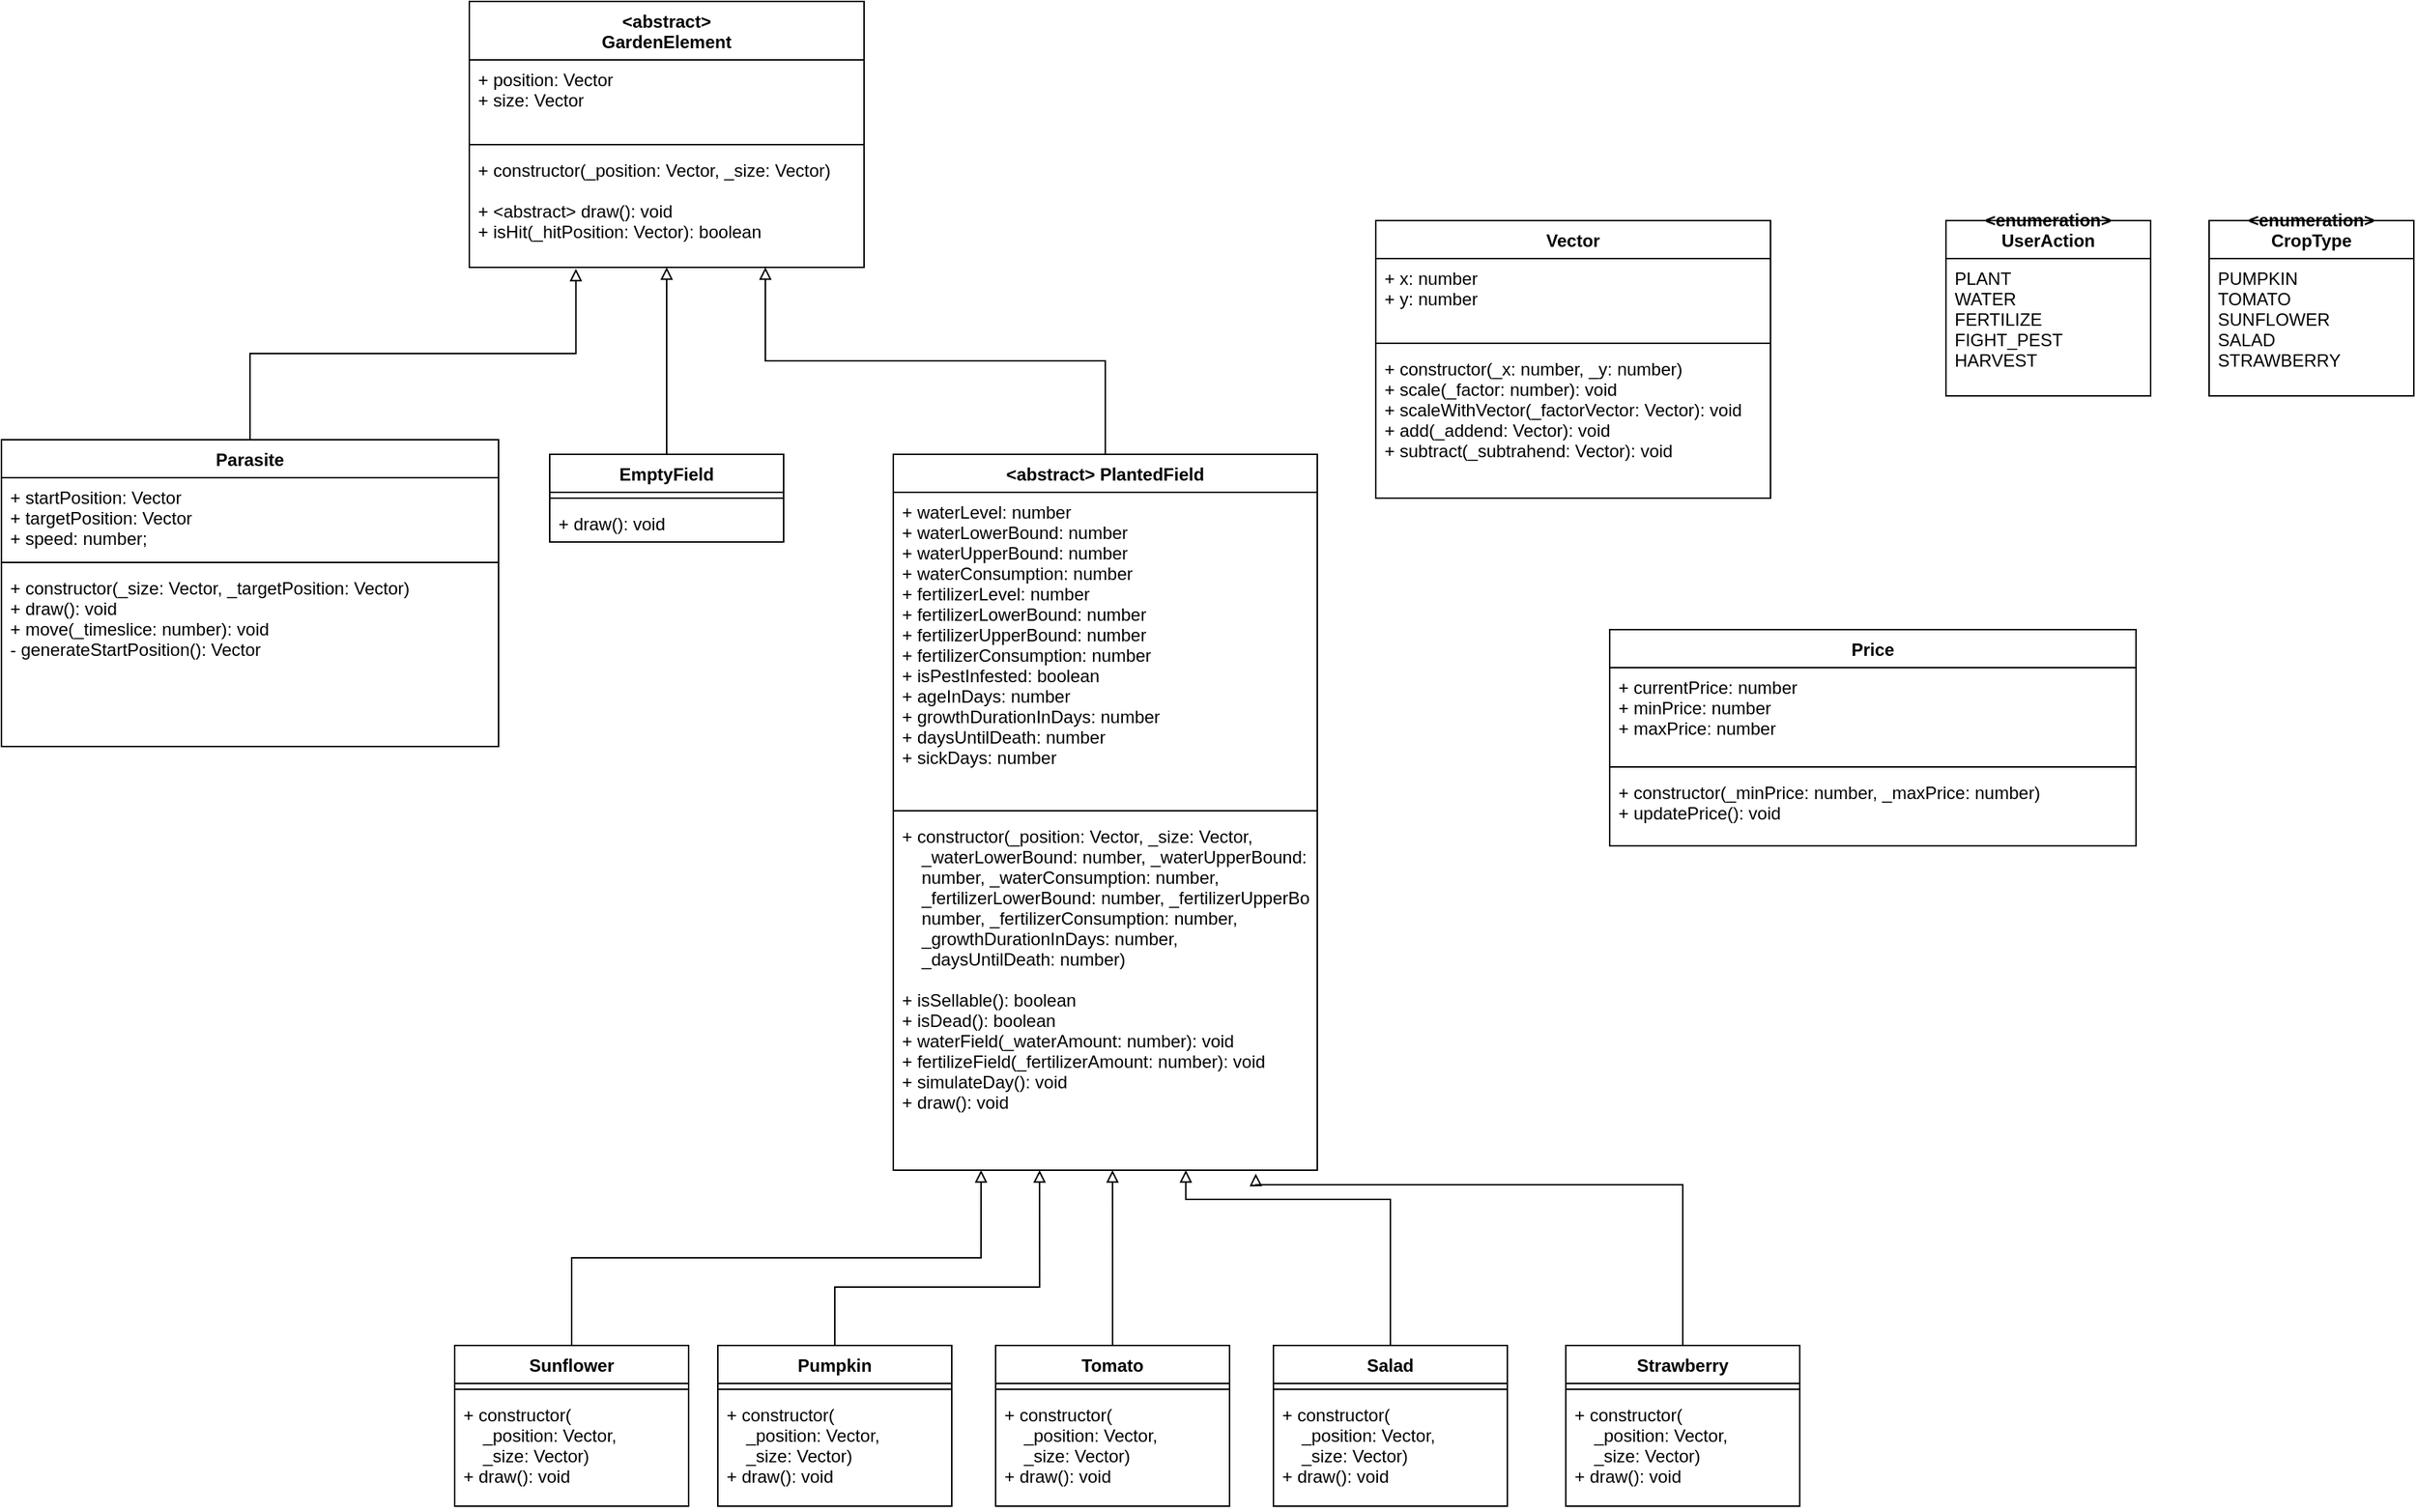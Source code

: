 <mxfile version="20.1.1" type="device"><diagram id="C5RBs43oDa-KdzZeNtuy" name="Classes"><mxGraphModel dx="1185" dy="623" grid="1" gridSize="10" guides="1" tooltips="1" connect="1" arrows="1" fold="1" page="1" pageScale="1" pageWidth="827" pageHeight="1169" math="0" shadow="0"><root><mxCell id="WIyWlLk6GJQsqaUBKTNV-0"/><mxCell id="WIyWlLk6GJQsqaUBKTNV-1" parent="WIyWlLk6GJQsqaUBKTNV-0"/><mxCell id="AQC2SMvgmzO1EJqkHlXK-0" value="&lt;abstract&gt;&#xA;GardenElement" style="swimlane;fontStyle=1;align=center;verticalAlign=top;childLayout=stackLayout;horizontal=1;startSize=40;horizontalStack=0;resizeParent=1;resizeParentMax=0;resizeLast=0;collapsible=1;marginBottom=0;" parent="WIyWlLk6GJQsqaUBKTNV-1" vertex="1"><mxGeometry x="360" y="100" width="270" height="182" as="geometry"/></mxCell><mxCell id="AQC2SMvgmzO1EJqkHlXK-1" value="+ position: Vector&#xA;+ size: Vector&#xA;" style="text;strokeColor=none;fillColor=none;align=left;verticalAlign=top;spacingLeft=4;spacingRight=4;overflow=hidden;rotatable=0;points=[[0,0.5],[1,0.5]];portConstraint=eastwest;" parent="AQC2SMvgmzO1EJqkHlXK-0" vertex="1"><mxGeometry y="40" width="270" height="54" as="geometry"/></mxCell><mxCell id="AQC2SMvgmzO1EJqkHlXK-2" value="" style="line;strokeWidth=1;fillColor=none;align=left;verticalAlign=middle;spacingTop=-1;spacingLeft=3;spacingRight=3;rotatable=0;labelPosition=right;points=[];portConstraint=eastwest;" parent="AQC2SMvgmzO1EJqkHlXK-0" vertex="1"><mxGeometry y="94" width="270" height="8" as="geometry"/></mxCell><mxCell id="AQC2SMvgmzO1EJqkHlXK-3" value="+ constructor(_position: Vector, _size: Vector)&#xA;&#xA;+ &lt;abstract&gt; draw(): void&#xA;+ isHit(_hitPosition: Vector): boolean&#xA;" style="text;strokeColor=none;fillColor=none;align=left;verticalAlign=top;spacingLeft=4;spacingRight=4;overflow=hidden;rotatable=0;points=[[0,0.5],[1,0.5]];portConstraint=eastwest;" parent="AQC2SMvgmzO1EJqkHlXK-0" vertex="1"><mxGeometry y="102" width="270" height="80" as="geometry"/></mxCell><mxCell id="AQC2SMvgmzO1EJqkHlXK-8" value="Vector" style="swimlane;fontStyle=1;align=center;verticalAlign=top;childLayout=stackLayout;horizontal=1;startSize=26;horizontalStack=0;resizeParent=1;resizeParentMax=0;resizeLast=0;collapsible=1;marginBottom=0;" parent="WIyWlLk6GJQsqaUBKTNV-1" vertex="1"><mxGeometry x="980" y="250" width="270" height="190" as="geometry"/></mxCell><mxCell id="AQC2SMvgmzO1EJqkHlXK-9" value="+ x: number&#xA;+ y: number&#xA;" style="text;strokeColor=none;fillColor=none;align=left;verticalAlign=top;spacingLeft=4;spacingRight=4;overflow=hidden;rotatable=0;points=[[0,0.5],[1,0.5]];portConstraint=eastwest;" parent="AQC2SMvgmzO1EJqkHlXK-8" vertex="1"><mxGeometry y="26" width="270" height="54" as="geometry"/></mxCell><mxCell id="AQC2SMvgmzO1EJqkHlXK-10" value="" style="line;strokeWidth=1;fillColor=none;align=left;verticalAlign=middle;spacingTop=-1;spacingLeft=3;spacingRight=3;rotatable=0;labelPosition=right;points=[];portConstraint=eastwest;" parent="AQC2SMvgmzO1EJqkHlXK-8" vertex="1"><mxGeometry y="80" width="270" height="8" as="geometry"/></mxCell><mxCell id="AQC2SMvgmzO1EJqkHlXK-11" value="+ constructor(_x: number, _y: number)&#xA;+ scale(_factor: number): void&#xA;+ scaleWithVector(_factorVector: Vector): void&#xA;+ add(_addend: Vector): void&#xA;+ subtract(_subtrahend: Vector): void&#xA;&#xA;" style="text;strokeColor=none;fillColor=none;align=left;verticalAlign=top;spacingLeft=4;spacingRight=4;overflow=hidden;rotatable=0;points=[[0,0.5],[1,0.5]];portConstraint=eastwest;" parent="AQC2SMvgmzO1EJqkHlXK-8" vertex="1"><mxGeometry y="88" width="270" height="102" as="geometry"/></mxCell><mxCell id="AQC2SMvgmzO1EJqkHlXK-16" style="edgeStyle=orthogonalEdgeStyle;rounded=0;orthogonalLoop=1;jettySize=auto;html=1;exitX=0.5;exitY=0;exitDx=0;exitDy=0;entryX=0.27;entryY=1.013;entryDx=0;entryDy=0;entryPerimeter=0;endArrow=block;endFill=0;" parent="WIyWlLk6GJQsqaUBKTNV-1" source="AQC2SMvgmzO1EJqkHlXK-12" target="AQC2SMvgmzO1EJqkHlXK-3" edge="1"><mxGeometry relative="1" as="geometry"/></mxCell><mxCell id="AQC2SMvgmzO1EJqkHlXK-12" value="Parasite" style="swimlane;fontStyle=1;align=center;verticalAlign=top;childLayout=stackLayout;horizontal=1;startSize=26;horizontalStack=0;resizeParent=1;resizeParentMax=0;resizeLast=0;collapsible=1;marginBottom=0;" parent="WIyWlLk6GJQsqaUBKTNV-1" vertex="1"><mxGeometry x="40" y="400" width="340" height="210" as="geometry"/></mxCell><mxCell id="AQC2SMvgmzO1EJqkHlXK-13" value="+ startPosition: Vector&#xA;+ targetPosition: Vector&#xA;+ speed: number;&#xA;" style="text;strokeColor=none;fillColor=none;align=left;verticalAlign=top;spacingLeft=4;spacingRight=4;overflow=hidden;rotatable=0;points=[[0,0.5],[1,0.5]];portConstraint=eastwest;" parent="AQC2SMvgmzO1EJqkHlXK-12" vertex="1"><mxGeometry y="26" width="340" height="54" as="geometry"/></mxCell><mxCell id="AQC2SMvgmzO1EJqkHlXK-14" value="" style="line;strokeWidth=1;fillColor=none;align=left;verticalAlign=middle;spacingTop=-1;spacingLeft=3;spacingRight=3;rotatable=0;labelPosition=right;points=[];portConstraint=eastwest;" parent="AQC2SMvgmzO1EJqkHlXK-12" vertex="1"><mxGeometry y="80" width="340" height="8" as="geometry"/></mxCell><mxCell id="AQC2SMvgmzO1EJqkHlXK-15" value="+ constructor(_size: Vector, _targetPosition: Vector)&#xA;+ draw(): void&#xA;+ move(_timeslice: number): void&#xA;- generateStartPosition(): Vector&#xA;" style="text;strokeColor=none;fillColor=none;align=left;verticalAlign=top;spacingLeft=4;spacingRight=4;overflow=hidden;rotatable=0;points=[[0,0.5],[1,0.5]];portConstraint=eastwest;" parent="AQC2SMvgmzO1EJqkHlXK-12" vertex="1"><mxGeometry y="88" width="340" height="122" as="geometry"/></mxCell><mxCell id="AQC2SMvgmzO1EJqkHlXK-50" style="edgeStyle=orthogonalEdgeStyle;rounded=0;orthogonalLoop=1;jettySize=auto;html=1;exitX=0.5;exitY=0;exitDx=0;exitDy=0;entryX=0.5;entryY=1;entryDx=0;entryDy=0;endArrow=block;endFill=0;strokeWidth=1;" parent="WIyWlLk6GJQsqaUBKTNV-1" source="AQC2SMvgmzO1EJqkHlXK-17" target="AQC2SMvgmzO1EJqkHlXK-0" edge="1"><mxGeometry relative="1" as="geometry"/></mxCell><mxCell id="AQC2SMvgmzO1EJqkHlXK-17" value="EmptyField" style="swimlane;fontStyle=1;align=center;verticalAlign=top;childLayout=stackLayout;horizontal=1;startSize=26;horizontalStack=0;resizeParent=1;resizeParentMax=0;resizeLast=0;collapsible=1;marginBottom=0;" parent="WIyWlLk6GJQsqaUBKTNV-1" vertex="1"><mxGeometry x="415" y="410" width="160" height="60" as="geometry"/></mxCell><mxCell id="AQC2SMvgmzO1EJqkHlXK-19" value="" style="line;strokeWidth=1;fillColor=none;align=left;verticalAlign=middle;spacingTop=-1;spacingLeft=3;spacingRight=3;rotatable=0;labelPosition=right;points=[];portConstraint=eastwest;" parent="AQC2SMvgmzO1EJqkHlXK-17" vertex="1"><mxGeometry y="26" width="160" height="8" as="geometry"/></mxCell><mxCell id="AQC2SMvgmzO1EJqkHlXK-20" value="+ draw(): void" style="text;strokeColor=none;fillColor=none;align=left;verticalAlign=top;spacingLeft=4;spacingRight=4;overflow=hidden;rotatable=0;points=[[0,0.5],[1,0.5]];portConstraint=eastwest;" parent="AQC2SMvgmzO1EJqkHlXK-17" vertex="1"><mxGeometry y="34" width="160" height="26" as="geometry"/></mxCell><mxCell id="AQC2SMvgmzO1EJqkHlXK-51" style="edgeStyle=orthogonalEdgeStyle;rounded=0;orthogonalLoop=1;jettySize=auto;html=1;exitX=0.5;exitY=0;exitDx=0;exitDy=0;entryX=0.75;entryY=1;entryDx=0;entryDy=0;endArrow=block;endFill=0;strokeWidth=1;" parent="WIyWlLk6GJQsqaUBKTNV-1" source="AQC2SMvgmzO1EJqkHlXK-21" target="AQC2SMvgmzO1EJqkHlXK-0" edge="1"><mxGeometry relative="1" as="geometry"/></mxCell><mxCell id="AQC2SMvgmzO1EJqkHlXK-21" value="&lt;abstract&gt; PlantedField" style="swimlane;fontStyle=1;align=center;verticalAlign=top;childLayout=stackLayout;horizontal=1;startSize=26;horizontalStack=0;resizeParent=1;resizeParentMax=0;resizeLast=0;collapsible=1;marginBottom=0;" parent="WIyWlLk6GJQsqaUBKTNV-1" vertex="1"><mxGeometry x="650" y="410" width="290" height="490" as="geometry"/></mxCell><mxCell id="AQC2SMvgmzO1EJqkHlXK-22" value="+ waterLevel: number&#xA;+ waterLowerBound: number&#xA;+ waterUpperBound: number&#xA;+ waterConsumption: number&#xA;+ fertilizerLevel: number&#xA;+ fertilizerLowerBound: number&#xA;+ fertilizerUpperBound: number&#xA;+ fertilizerConsumption: number&#xA;+ isPestInfested: boolean&#xA;+ ageInDays: number&#xA;+ growthDurationInDays: number&#xA;+ daysUntilDeath: number&#xA;+ sickDays: number&#xA;" style="text;strokeColor=none;fillColor=none;align=left;verticalAlign=top;spacingLeft=4;spacingRight=4;overflow=hidden;rotatable=0;points=[[0,0.5],[1,0.5]];portConstraint=eastwest;" parent="AQC2SMvgmzO1EJqkHlXK-21" vertex="1"><mxGeometry y="26" width="290" height="214" as="geometry"/></mxCell><mxCell id="AQC2SMvgmzO1EJqkHlXK-23" value="" style="line;strokeWidth=1;fillColor=none;align=left;verticalAlign=middle;spacingTop=-1;spacingLeft=3;spacingRight=3;rotatable=0;labelPosition=right;points=[];portConstraint=eastwest;" parent="AQC2SMvgmzO1EJqkHlXK-21" vertex="1"><mxGeometry y="240" width="290" height="8" as="geometry"/></mxCell><mxCell id="AQC2SMvgmzO1EJqkHlXK-24" value="+ constructor(_position: Vector, _size: Vector, &#xA;    _waterLowerBound: number, _waterUpperBound:&#xA;    number, _waterConsumption: number,&#xA;    _fertilizerLowerBound: number, _fertilizerUpperBound:&#xA;    number, _fertilizerConsumption: number,&#xA;    _growthDurationInDays: number, &#xA;    _daysUntilDeath: number)&#xA;&#xA;+ isSellable(): boolean&#xA;+ isDead(): boolean&#xA;+ waterField(_waterAmount: number): void&#xA;+ fertilizeField(_fertilizerAmount: number): void&#xA;+ simulateDay(): void&#xA;+ draw(): void&#xA;&#xA;" style="text;strokeColor=none;fillColor=none;align=left;verticalAlign=top;spacingLeft=4;spacingRight=4;overflow=hidden;rotatable=0;points=[[0,0.5],[1,0.5]];portConstraint=eastwest;" parent="AQC2SMvgmzO1EJqkHlXK-21" vertex="1"><mxGeometry y="248" width="290" height="242" as="geometry"/></mxCell><mxCell id="AQC2SMvgmzO1EJqkHlXK-53" style="edgeStyle=orthogonalEdgeStyle;rounded=0;orthogonalLoop=1;jettySize=auto;html=1;exitX=0.5;exitY=0;exitDx=0;exitDy=0;entryX=0.345;entryY=1;entryDx=0;entryDy=0;entryPerimeter=0;endArrow=block;endFill=0;strokeWidth=1;" parent="WIyWlLk6GJQsqaUBKTNV-1" source="AQC2SMvgmzO1EJqkHlXK-25" target="AQC2SMvgmzO1EJqkHlXK-24" edge="1"><mxGeometry relative="1" as="geometry"><Array as="points"><mxPoint x="610" y="980"/><mxPoint x="750" y="980"/></Array></mxGeometry></mxCell><mxCell id="AQC2SMvgmzO1EJqkHlXK-25" value="Pumpkin" style="swimlane;fontStyle=1;align=center;verticalAlign=top;childLayout=stackLayout;horizontal=1;startSize=26;horizontalStack=0;resizeParent=1;resizeParentMax=0;resizeLast=0;collapsible=1;marginBottom=0;" parent="WIyWlLk6GJQsqaUBKTNV-1" vertex="1"><mxGeometry x="530" y="1020" width="160" height="110" as="geometry"/></mxCell><mxCell id="AQC2SMvgmzO1EJqkHlXK-27" value="" style="line;strokeWidth=1;fillColor=none;align=left;verticalAlign=middle;spacingTop=-1;spacingLeft=3;spacingRight=3;rotatable=0;labelPosition=right;points=[];portConstraint=eastwest;" parent="AQC2SMvgmzO1EJqkHlXK-25" vertex="1"><mxGeometry y="26" width="160" height="8" as="geometry"/></mxCell><mxCell id="AQC2SMvgmzO1EJqkHlXK-28" value="+ constructor(&#xA;    _position: Vector,&#xA;    _size: Vector)&#xA;+ draw(): void" style="text;strokeColor=none;fillColor=none;align=left;verticalAlign=top;spacingLeft=4;spacingRight=4;overflow=hidden;rotatable=0;points=[[0,0.5],[1,0.5]];portConstraint=eastwest;" parent="AQC2SMvgmzO1EJqkHlXK-25" vertex="1"><mxGeometry y="34" width="160" height="76" as="geometry"/></mxCell><mxCell id="AQC2SMvgmzO1EJqkHlXK-54" style="edgeStyle=orthogonalEdgeStyle;rounded=0;orthogonalLoop=1;jettySize=auto;html=1;exitX=0.5;exitY=0;exitDx=0;exitDy=0;entryX=0.517;entryY=1;entryDx=0;entryDy=0;entryPerimeter=0;endArrow=block;endFill=0;strokeWidth=1;" parent="WIyWlLk6GJQsqaUBKTNV-1" source="AQC2SMvgmzO1EJqkHlXK-29" target="AQC2SMvgmzO1EJqkHlXK-24" edge="1"><mxGeometry relative="1" as="geometry"/></mxCell><mxCell id="AQC2SMvgmzO1EJqkHlXK-29" value="Tomato" style="swimlane;fontStyle=1;align=center;verticalAlign=top;childLayout=stackLayout;horizontal=1;startSize=26;horizontalStack=0;resizeParent=1;resizeParentMax=0;resizeLast=0;collapsible=1;marginBottom=0;" parent="WIyWlLk6GJQsqaUBKTNV-1" vertex="1"><mxGeometry x="720" y="1020" width="160" height="110" as="geometry"/></mxCell><mxCell id="AQC2SMvgmzO1EJqkHlXK-31" value="" style="line;strokeWidth=1;fillColor=none;align=left;verticalAlign=middle;spacingTop=-1;spacingLeft=3;spacingRight=3;rotatable=0;labelPosition=right;points=[];portConstraint=eastwest;" parent="AQC2SMvgmzO1EJqkHlXK-29" vertex="1"><mxGeometry y="26" width="160" height="8" as="geometry"/></mxCell><mxCell id="AQC2SMvgmzO1EJqkHlXK-32" value="+ constructor(&#xA;    _position: Vector,&#xA;    _size: Vector)&#xA;+ draw(): void" style="text;strokeColor=none;fillColor=none;align=left;verticalAlign=top;spacingLeft=4;spacingRight=4;overflow=hidden;rotatable=0;points=[[0,0.5],[1,0.5]];portConstraint=eastwest;" parent="AQC2SMvgmzO1EJqkHlXK-29" vertex="1"><mxGeometry y="34" width="160" height="76" as="geometry"/></mxCell><mxCell id="AQC2SMvgmzO1EJqkHlXK-52" style="edgeStyle=orthogonalEdgeStyle;rounded=0;orthogonalLoop=1;jettySize=auto;html=1;exitX=0.5;exitY=0;exitDx=0;exitDy=0;entryX=0.207;entryY=1;entryDx=0;entryDy=0;entryPerimeter=0;endArrow=block;endFill=0;strokeWidth=1;" parent="WIyWlLk6GJQsqaUBKTNV-1" source="AQC2SMvgmzO1EJqkHlXK-33" target="AQC2SMvgmzO1EJqkHlXK-24" edge="1"><mxGeometry relative="1" as="geometry"/></mxCell><mxCell id="AQC2SMvgmzO1EJqkHlXK-33" value="Sunflower" style="swimlane;fontStyle=1;align=center;verticalAlign=top;childLayout=stackLayout;horizontal=1;startSize=26;horizontalStack=0;resizeParent=1;resizeParentMax=0;resizeLast=0;collapsible=1;marginBottom=0;" parent="WIyWlLk6GJQsqaUBKTNV-1" vertex="1"><mxGeometry x="350" y="1020" width="160" height="110" as="geometry"/></mxCell><mxCell id="AQC2SMvgmzO1EJqkHlXK-35" value="" style="line;strokeWidth=1;fillColor=none;align=left;verticalAlign=middle;spacingTop=-1;spacingLeft=3;spacingRight=3;rotatable=0;labelPosition=right;points=[];portConstraint=eastwest;" parent="AQC2SMvgmzO1EJqkHlXK-33" vertex="1"><mxGeometry y="26" width="160" height="8" as="geometry"/></mxCell><mxCell id="AQC2SMvgmzO1EJqkHlXK-36" value="+ constructor(&#xA;    _position: Vector,&#xA;    _size: Vector)&#xA;+ draw(): void" style="text;strokeColor=none;fillColor=none;align=left;verticalAlign=top;spacingLeft=4;spacingRight=4;overflow=hidden;rotatable=0;points=[[0,0.5],[1,0.5]];portConstraint=eastwest;" parent="AQC2SMvgmzO1EJqkHlXK-33" vertex="1"><mxGeometry y="34" width="160" height="76" as="geometry"/></mxCell><mxCell id="AQC2SMvgmzO1EJqkHlXK-55" style="edgeStyle=orthogonalEdgeStyle;rounded=0;orthogonalLoop=1;jettySize=auto;html=1;exitX=0.5;exitY=0;exitDx=0;exitDy=0;entryX=0.69;entryY=1;entryDx=0;entryDy=0;entryPerimeter=0;endArrow=block;endFill=0;strokeWidth=1;" parent="WIyWlLk6GJQsqaUBKTNV-1" source="AQC2SMvgmzO1EJqkHlXK-37" target="AQC2SMvgmzO1EJqkHlXK-24" edge="1"><mxGeometry relative="1" as="geometry"><Array as="points"><mxPoint x="990" y="920"/><mxPoint x="850" y="920"/></Array></mxGeometry></mxCell><mxCell id="AQC2SMvgmzO1EJqkHlXK-37" value="Salad" style="swimlane;fontStyle=1;align=center;verticalAlign=top;childLayout=stackLayout;horizontal=1;startSize=26;horizontalStack=0;resizeParent=1;resizeParentMax=0;resizeLast=0;collapsible=1;marginBottom=0;" parent="WIyWlLk6GJQsqaUBKTNV-1" vertex="1"><mxGeometry x="910" y="1020" width="160" height="110" as="geometry"/></mxCell><mxCell id="AQC2SMvgmzO1EJqkHlXK-39" value="" style="line;strokeWidth=1;fillColor=none;align=left;verticalAlign=middle;spacingTop=-1;spacingLeft=3;spacingRight=3;rotatable=0;labelPosition=right;points=[];portConstraint=eastwest;" parent="AQC2SMvgmzO1EJqkHlXK-37" vertex="1"><mxGeometry y="26" width="160" height="8" as="geometry"/></mxCell><mxCell id="AQC2SMvgmzO1EJqkHlXK-40" value="+ constructor(&#xA;    _position: Vector,&#xA;    _size: Vector)&#xA;+ draw(): void" style="text;strokeColor=none;fillColor=none;align=left;verticalAlign=top;spacingLeft=4;spacingRight=4;overflow=hidden;rotatable=0;points=[[0,0.5],[1,0.5]];portConstraint=eastwest;" parent="AQC2SMvgmzO1EJqkHlXK-37" vertex="1"><mxGeometry y="34" width="160" height="76" as="geometry"/></mxCell><mxCell id="AQC2SMvgmzO1EJqkHlXK-56" style="edgeStyle=orthogonalEdgeStyle;rounded=0;orthogonalLoop=1;jettySize=auto;html=1;exitX=0.5;exitY=0;exitDx=0;exitDy=0;entryX=0.855;entryY=1.01;entryDx=0;entryDy=0;entryPerimeter=0;endArrow=block;endFill=0;strokeWidth=1;" parent="WIyWlLk6GJQsqaUBKTNV-1" source="AQC2SMvgmzO1EJqkHlXK-41" target="AQC2SMvgmzO1EJqkHlXK-24" edge="1"><mxGeometry relative="1" as="geometry"><Array as="points"><mxPoint x="1190" y="910"/><mxPoint x="898" y="910"/></Array></mxGeometry></mxCell><mxCell id="AQC2SMvgmzO1EJqkHlXK-41" value="Strawberry" style="swimlane;fontStyle=1;align=center;verticalAlign=top;childLayout=stackLayout;horizontal=1;startSize=26;horizontalStack=0;resizeParent=1;resizeParentMax=0;resizeLast=0;collapsible=1;marginBottom=0;" parent="WIyWlLk6GJQsqaUBKTNV-1" vertex="1"><mxGeometry x="1110" y="1020" width="160" height="110" as="geometry"/></mxCell><mxCell id="AQC2SMvgmzO1EJqkHlXK-43" value="" style="line;strokeWidth=1;fillColor=none;align=left;verticalAlign=middle;spacingTop=-1;spacingLeft=3;spacingRight=3;rotatable=0;labelPosition=right;points=[];portConstraint=eastwest;" parent="AQC2SMvgmzO1EJqkHlXK-41" vertex="1"><mxGeometry y="26" width="160" height="8" as="geometry"/></mxCell><mxCell id="AQC2SMvgmzO1EJqkHlXK-44" value="+ constructor(&#xA;    _position: Vector,&#xA;    _size: Vector)&#xA;+ draw(): void" style="text;strokeColor=none;fillColor=none;align=left;verticalAlign=top;spacingLeft=4;spacingRight=4;overflow=hidden;rotatable=0;points=[[0,0.5],[1,0.5]];portConstraint=eastwest;" parent="AQC2SMvgmzO1EJqkHlXK-41" vertex="1"><mxGeometry y="34" width="160" height="76" as="geometry"/></mxCell><mxCell id="AQC2SMvgmzO1EJqkHlXK-61" value="Price" style="swimlane;fontStyle=1;align=center;verticalAlign=top;childLayout=stackLayout;horizontal=1;startSize=26;horizontalStack=0;resizeParent=1;resizeParentMax=0;resizeLast=0;collapsible=1;marginBottom=0;" parent="WIyWlLk6GJQsqaUBKTNV-1" vertex="1"><mxGeometry x="1140" y="530" width="360" height="148" as="geometry"/></mxCell><mxCell id="AQC2SMvgmzO1EJqkHlXK-62" value="+ currentPrice: number&#xA;+ minPrice: number&#xA;+ maxPrice: number&#xA;" style="text;strokeColor=none;fillColor=none;align=left;verticalAlign=top;spacingLeft=4;spacingRight=4;overflow=hidden;rotatable=0;points=[[0,0.5],[1,0.5]];portConstraint=eastwest;" parent="AQC2SMvgmzO1EJqkHlXK-61" vertex="1"><mxGeometry y="26" width="360" height="64" as="geometry"/></mxCell><mxCell id="AQC2SMvgmzO1EJqkHlXK-63" value="" style="line;strokeWidth=1;fillColor=none;align=left;verticalAlign=middle;spacingTop=-1;spacingLeft=3;spacingRight=3;rotatable=0;labelPosition=right;points=[];portConstraint=eastwest;" parent="AQC2SMvgmzO1EJqkHlXK-61" vertex="1"><mxGeometry y="90" width="360" height="8" as="geometry"/></mxCell><mxCell id="AQC2SMvgmzO1EJqkHlXK-64" value="+ constructor(_minPrice: number, _maxPrice: number)&#xA;+ updatePrice(): void" style="text;strokeColor=none;fillColor=none;align=left;verticalAlign=top;spacingLeft=4;spacingRight=4;overflow=hidden;rotatable=0;points=[[0,0.5],[1,0.5]];portConstraint=eastwest;" parent="AQC2SMvgmzO1EJqkHlXK-61" vertex="1"><mxGeometry y="98" width="360" height="50" as="geometry"/></mxCell><mxCell id="-C9_USBSv3OQzlQ6UAha-4" value="&lt;enumeration&gt;&#xA;UserAction&#xA;" style="swimlane;fontStyle=1;childLayout=stackLayout;horizontal=1;startSize=26;fillColor=none;horizontalStack=0;resizeParent=1;resizeParentMax=0;resizeLast=0;collapsible=1;marginBottom=0;" vertex="1" parent="WIyWlLk6GJQsqaUBKTNV-1"><mxGeometry x="1370" y="250" width="140" height="120" as="geometry"/></mxCell><mxCell id="-C9_USBSv3OQzlQ6UAha-5" value="PLANT&#xA;WATER&#xA;FERTILIZE&#xA;FIGHT_PEST&#xA;HARVEST&#xA;" style="text;strokeColor=none;fillColor=none;align=left;verticalAlign=top;spacingLeft=4;spacingRight=4;overflow=hidden;rotatable=0;points=[[0,0.5],[1,0.5]];portConstraint=eastwest;" vertex="1" parent="-C9_USBSv3OQzlQ6UAha-4"><mxGeometry y="26" width="140" height="94" as="geometry"/></mxCell><mxCell id="-C9_USBSv3OQzlQ6UAha-8" value="&lt;enumeration&gt;&#xA;CropType&#xA;" style="swimlane;fontStyle=1;childLayout=stackLayout;horizontal=1;startSize=26;fillColor=none;horizontalStack=0;resizeParent=1;resizeParentMax=0;resizeLast=0;collapsible=1;marginBottom=0;" vertex="1" parent="WIyWlLk6GJQsqaUBKTNV-1"><mxGeometry x="1550" y="250" width="140" height="120" as="geometry"/></mxCell><mxCell id="-C9_USBSv3OQzlQ6UAha-9" value="PUMPKIN&#xA;TOMATO&#xA;SUNFLOWER&#xA;SALAD&#xA;STRAWBERRY&#xA;" style="text;strokeColor=none;fillColor=none;align=left;verticalAlign=top;spacingLeft=4;spacingRight=4;overflow=hidden;rotatable=0;points=[[0,0.5],[1,0.5]];portConstraint=eastwest;" vertex="1" parent="-C9_USBSv3OQzlQ6UAha-8"><mxGeometry y="26" width="140" height="94" as="geometry"/></mxCell></root></mxGraphModel></diagram></mxfile>